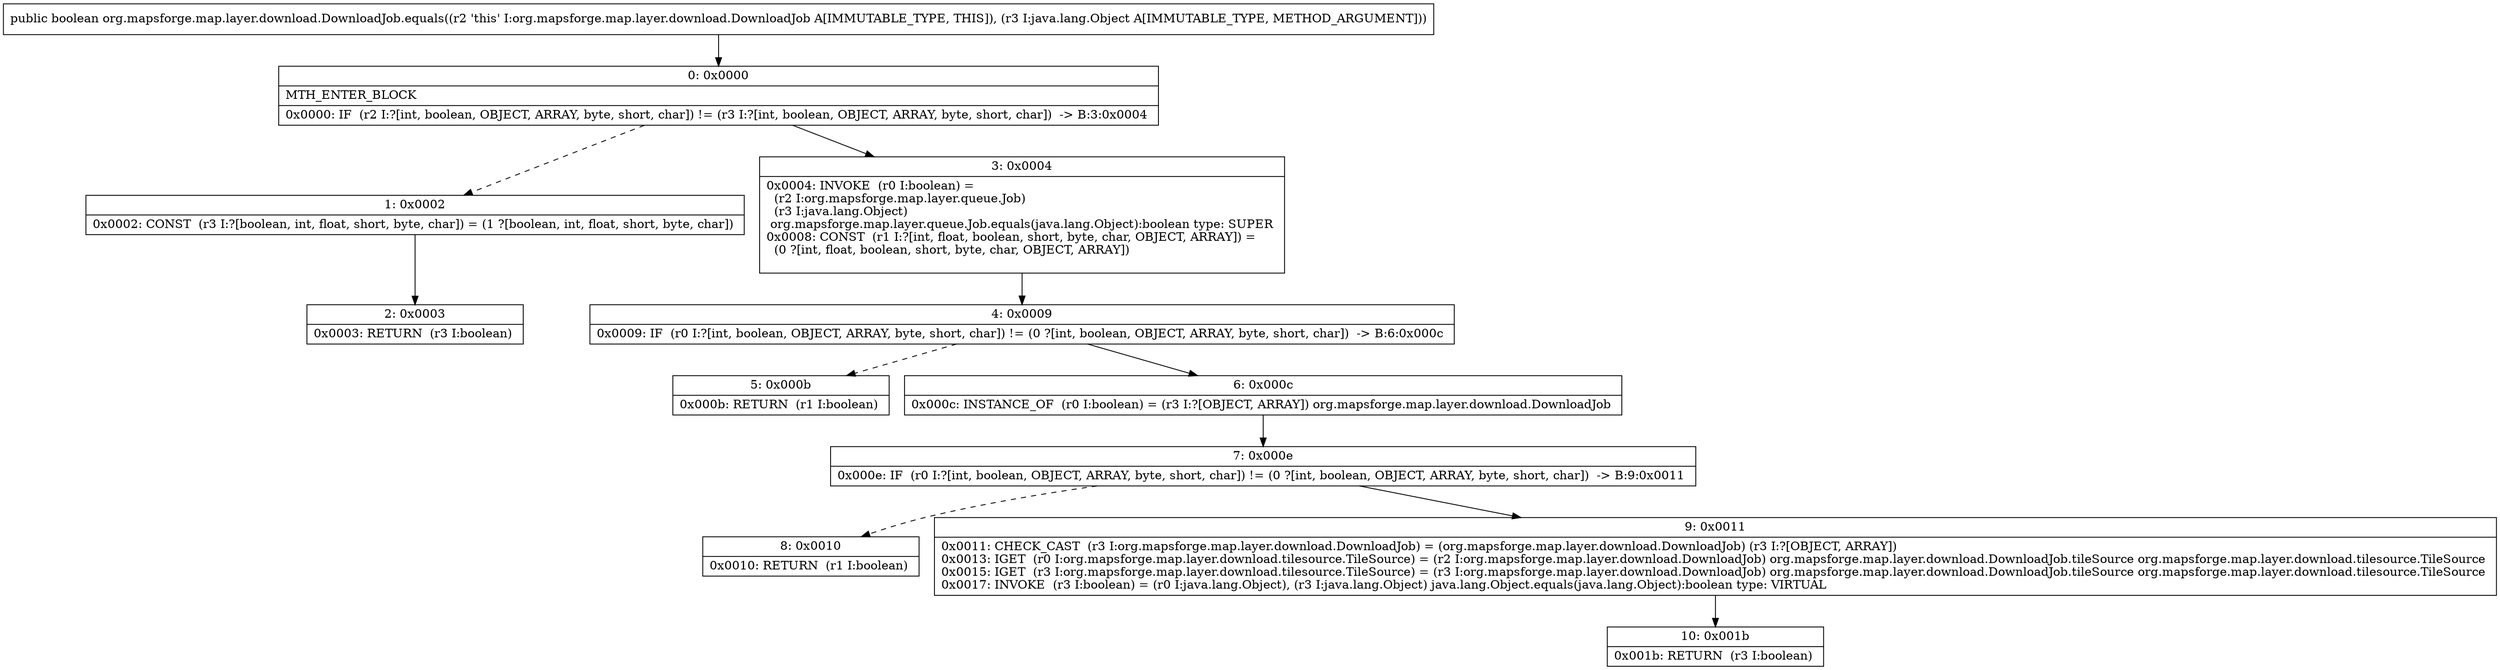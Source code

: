 digraph "CFG fororg.mapsforge.map.layer.download.DownloadJob.equals(Ljava\/lang\/Object;)Z" {
Node_0 [shape=record,label="{0\:\ 0x0000|MTH_ENTER_BLOCK\l|0x0000: IF  (r2 I:?[int, boolean, OBJECT, ARRAY, byte, short, char]) != (r3 I:?[int, boolean, OBJECT, ARRAY, byte, short, char])  \-\> B:3:0x0004 \l}"];
Node_1 [shape=record,label="{1\:\ 0x0002|0x0002: CONST  (r3 I:?[boolean, int, float, short, byte, char]) = (1 ?[boolean, int, float, short, byte, char]) \l}"];
Node_2 [shape=record,label="{2\:\ 0x0003|0x0003: RETURN  (r3 I:boolean) \l}"];
Node_3 [shape=record,label="{3\:\ 0x0004|0x0004: INVOKE  (r0 I:boolean) = \l  (r2 I:org.mapsforge.map.layer.queue.Job)\l  (r3 I:java.lang.Object)\l org.mapsforge.map.layer.queue.Job.equals(java.lang.Object):boolean type: SUPER \l0x0008: CONST  (r1 I:?[int, float, boolean, short, byte, char, OBJECT, ARRAY]) = \l  (0 ?[int, float, boolean, short, byte, char, OBJECT, ARRAY])\l \l}"];
Node_4 [shape=record,label="{4\:\ 0x0009|0x0009: IF  (r0 I:?[int, boolean, OBJECT, ARRAY, byte, short, char]) != (0 ?[int, boolean, OBJECT, ARRAY, byte, short, char])  \-\> B:6:0x000c \l}"];
Node_5 [shape=record,label="{5\:\ 0x000b|0x000b: RETURN  (r1 I:boolean) \l}"];
Node_6 [shape=record,label="{6\:\ 0x000c|0x000c: INSTANCE_OF  (r0 I:boolean) = (r3 I:?[OBJECT, ARRAY]) org.mapsforge.map.layer.download.DownloadJob \l}"];
Node_7 [shape=record,label="{7\:\ 0x000e|0x000e: IF  (r0 I:?[int, boolean, OBJECT, ARRAY, byte, short, char]) != (0 ?[int, boolean, OBJECT, ARRAY, byte, short, char])  \-\> B:9:0x0011 \l}"];
Node_8 [shape=record,label="{8\:\ 0x0010|0x0010: RETURN  (r1 I:boolean) \l}"];
Node_9 [shape=record,label="{9\:\ 0x0011|0x0011: CHECK_CAST  (r3 I:org.mapsforge.map.layer.download.DownloadJob) = (org.mapsforge.map.layer.download.DownloadJob) (r3 I:?[OBJECT, ARRAY]) \l0x0013: IGET  (r0 I:org.mapsforge.map.layer.download.tilesource.TileSource) = (r2 I:org.mapsforge.map.layer.download.DownloadJob) org.mapsforge.map.layer.download.DownloadJob.tileSource org.mapsforge.map.layer.download.tilesource.TileSource \l0x0015: IGET  (r3 I:org.mapsforge.map.layer.download.tilesource.TileSource) = (r3 I:org.mapsforge.map.layer.download.DownloadJob) org.mapsforge.map.layer.download.DownloadJob.tileSource org.mapsforge.map.layer.download.tilesource.TileSource \l0x0017: INVOKE  (r3 I:boolean) = (r0 I:java.lang.Object), (r3 I:java.lang.Object) java.lang.Object.equals(java.lang.Object):boolean type: VIRTUAL \l}"];
Node_10 [shape=record,label="{10\:\ 0x001b|0x001b: RETURN  (r3 I:boolean) \l}"];
MethodNode[shape=record,label="{public boolean org.mapsforge.map.layer.download.DownloadJob.equals((r2 'this' I:org.mapsforge.map.layer.download.DownloadJob A[IMMUTABLE_TYPE, THIS]), (r3 I:java.lang.Object A[IMMUTABLE_TYPE, METHOD_ARGUMENT])) }"];
MethodNode -> Node_0;
Node_0 -> Node_1[style=dashed];
Node_0 -> Node_3;
Node_1 -> Node_2;
Node_3 -> Node_4;
Node_4 -> Node_5[style=dashed];
Node_4 -> Node_6;
Node_6 -> Node_7;
Node_7 -> Node_8[style=dashed];
Node_7 -> Node_9;
Node_9 -> Node_10;
}

